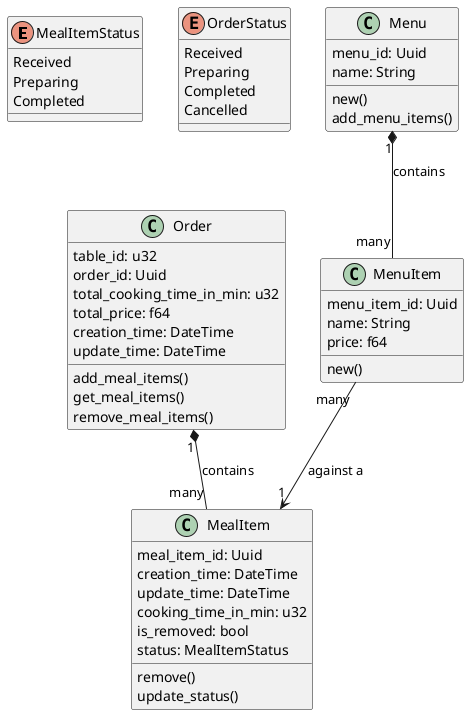 @startuml

enum MealItemStatus {
  Received
  Preparing
  Completed
}

enum OrderStatus {
  Received
  Preparing
  Completed
  Cancelled
}

class Order {
  table_id: u32
  order_id: Uuid
  total_cooking_time_in_min: u32
  total_price: f64
  creation_time: DateTime
  update_time: DateTime
  add_meal_items()
  get_meal_items()
  remove_meal_items()
}

class MealItem {
  meal_item_id: Uuid
  creation_time: DateTime
  update_time: DateTime
  cooking_time_in_min: u32
  is_removed: bool
  status: MealItemStatus
  remove()
  update_status()
}

Order "1" *-- "many" MealItem : contains

class MenuItem {
    menu_item_id: Uuid
    name: String
    price: f64
    new()
}

MenuItem "many" --> "1" MealItem: against a

class Menu {
    menu_id: Uuid
    name: String
    new()
    add_menu_items()
}

Menu "1" *-- "many" MenuItem : contains

@enduml